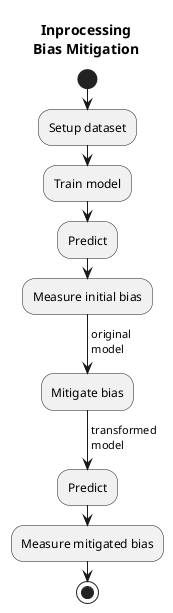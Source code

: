 @startuml
title "Inprocessing\nBias Mitigation"
start
:Setup dataset;
:Train model;
:Predict;
:Measure initial bias;
->original\nmodel;
:Mitigate bias;
->transformed\nmodel;
:Predict;
:Measure mitigated bias;
stop
@enduml